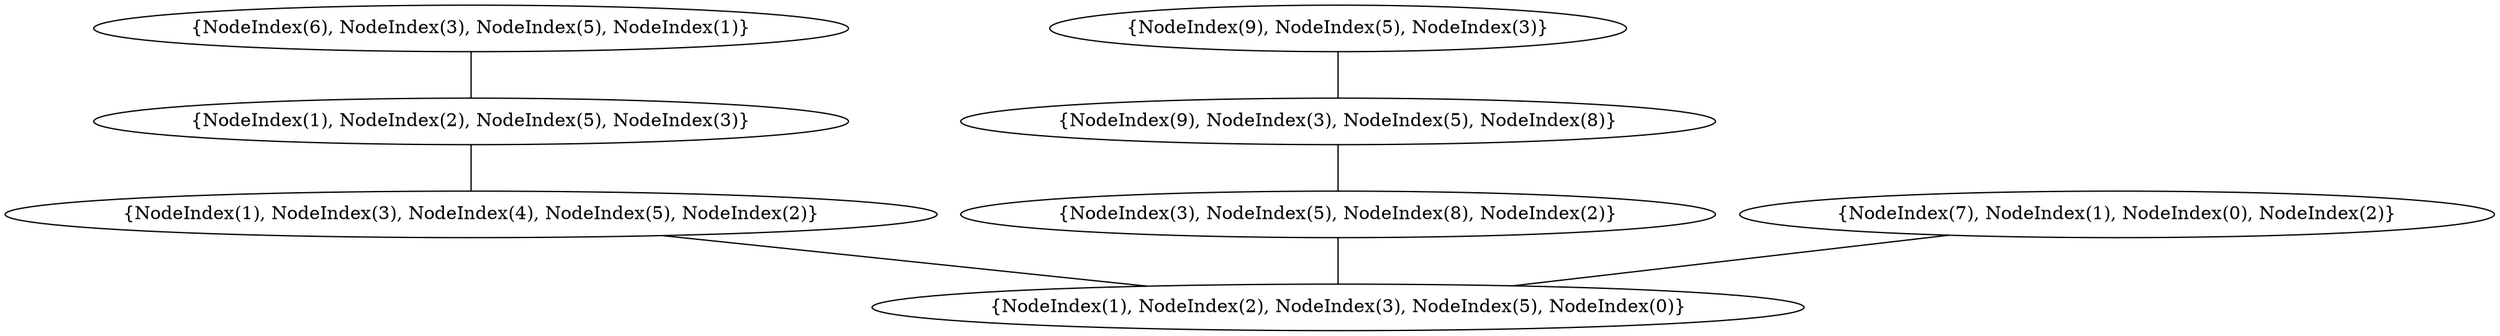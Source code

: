 graph {
    0 [ label = "{NodeIndex(1), NodeIndex(2), NodeIndex(3), NodeIndex(5), NodeIndex(0)}" ]
    1 [ label = "{NodeIndex(1), NodeIndex(3), NodeIndex(4), NodeIndex(5), NodeIndex(2)}" ]
    2 [ label = "{NodeIndex(1), NodeIndex(2), NodeIndex(5), NodeIndex(3)}" ]
    3 [ label = "{NodeIndex(6), NodeIndex(3), NodeIndex(5), NodeIndex(1)}" ]
    4 [ label = "{NodeIndex(3), NodeIndex(5), NodeIndex(8), NodeIndex(2)}" ]
    5 [ label = "{NodeIndex(9), NodeIndex(3), NodeIndex(5), NodeIndex(8)}" ]
    6 [ label = "{NodeIndex(9), NodeIndex(5), NodeIndex(3)}" ]
    7 [ label = "{NodeIndex(7), NodeIndex(1), NodeIndex(0), NodeIndex(2)}" ]
    1 -- 0 [ ]
    2 -- 1 [ ]
    5 -- 4 [ ]
    3 -- 2 [ ]
    6 -- 5 [ ]
    7 -- 0 [ ]
    4 -- 0 [ ]
}
